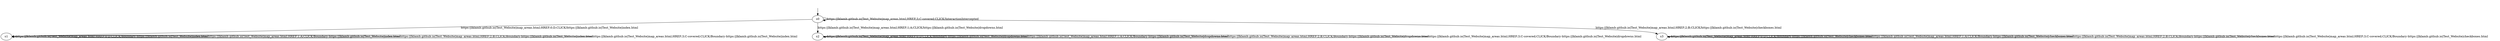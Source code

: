 digraph LM_orig_withSL {
s0 [label="s0"];
s1 [label="s1"];
s2 [label="s2"];
s3 [label="s3"];
s0 -> s1  [label="https:||lklamb.github.io|Test_Website|map_areas.html;HREF;0;D;CLICK/https:||lklamb.github.io|Test_Website|index.html"];
s0 -> s2  [label="https:||lklamb.github.io|Test_Website|map_areas.html;HREF;1;A;CLICK/https:||lklamb.github.io|Test_Website|dropdowns.html"];
s0 -> s3  [label="https:||lklamb.github.io|Test_Website|map_areas.html;HREF;2;B;CLICK/https:||lklamb.github.io|Test_Website|checkboxes.html"];
s0 -> s0  [label="https:||lklamb.github.io|Test_Website|map_areas.html;HREF;3;C-covered;CLICK/InteractionIntercepted"];
s1 -> s1  [label="https:||lklamb.github.io|Test_Website|map_areas.html;HREF;0;D;CLICK/Boundary-https:||lklamb.github.io|Test_Website|index.html"];
s1 -> s1  [label="https:||lklamb.github.io|Test_Website|map_areas.html;HREF;1;A;CLICK/Boundary-https:||lklamb.github.io|Test_Website|index.html"];
s1 -> s1  [label="https:||lklamb.github.io|Test_Website|map_areas.html;HREF;2;B;CLICK/Boundary-https:||lklamb.github.io|Test_Website|index.html"];
s1 -> s1  [label="https:||lklamb.github.io|Test_Website|map_areas.html;HREF;3;C-covered;CLICK/Boundary-https:||lklamb.github.io|Test_Website|index.html"];
s2 -> s2  [label="https:||lklamb.github.io|Test_Website|map_areas.html;HREF;0;D;CLICK/Boundary-https:||lklamb.github.io|Test_Website|dropdowns.html"];
s2 -> s2  [label="https:||lklamb.github.io|Test_Website|map_areas.html;HREF;1;A;CLICK/Boundary-https:||lklamb.github.io|Test_Website|dropdowns.html"];
s2 -> s2  [label="https:||lklamb.github.io|Test_Website|map_areas.html;HREF;2;B;CLICK/Boundary-https:||lklamb.github.io|Test_Website|dropdowns.html"];
s2 -> s2  [label="https:||lklamb.github.io|Test_Website|map_areas.html;HREF;3;C-covered;CLICK/Boundary-https:||lklamb.github.io|Test_Website|dropdowns.html"];
s3 -> s3  [label="https:||lklamb.github.io|Test_Website|map_areas.html;HREF;0;D;CLICK/Boundary-https:||lklamb.github.io|Test_Website|checkboxes.html"];
s3 -> s3  [label="https:||lklamb.github.io|Test_Website|map_areas.html;HREF;1;A;CLICK/Boundary-https:||lklamb.github.io|Test_Website|checkboxes.html"];
s3 -> s3  [label="https:||lklamb.github.io|Test_Website|map_areas.html;HREF;2;B;CLICK/Boundary-https:||lklamb.github.io|Test_Website|checkboxes.html"];
s3 -> s3  [label="https:||lklamb.github.io|Test_Website|map_areas.html;HREF;3;C-covered;CLICK/Boundary-https:||lklamb.github.io|Test_Website|checkboxes.html"];
__start0 [label="", shape=none];
__start0 -> s0  [label=""];
}
